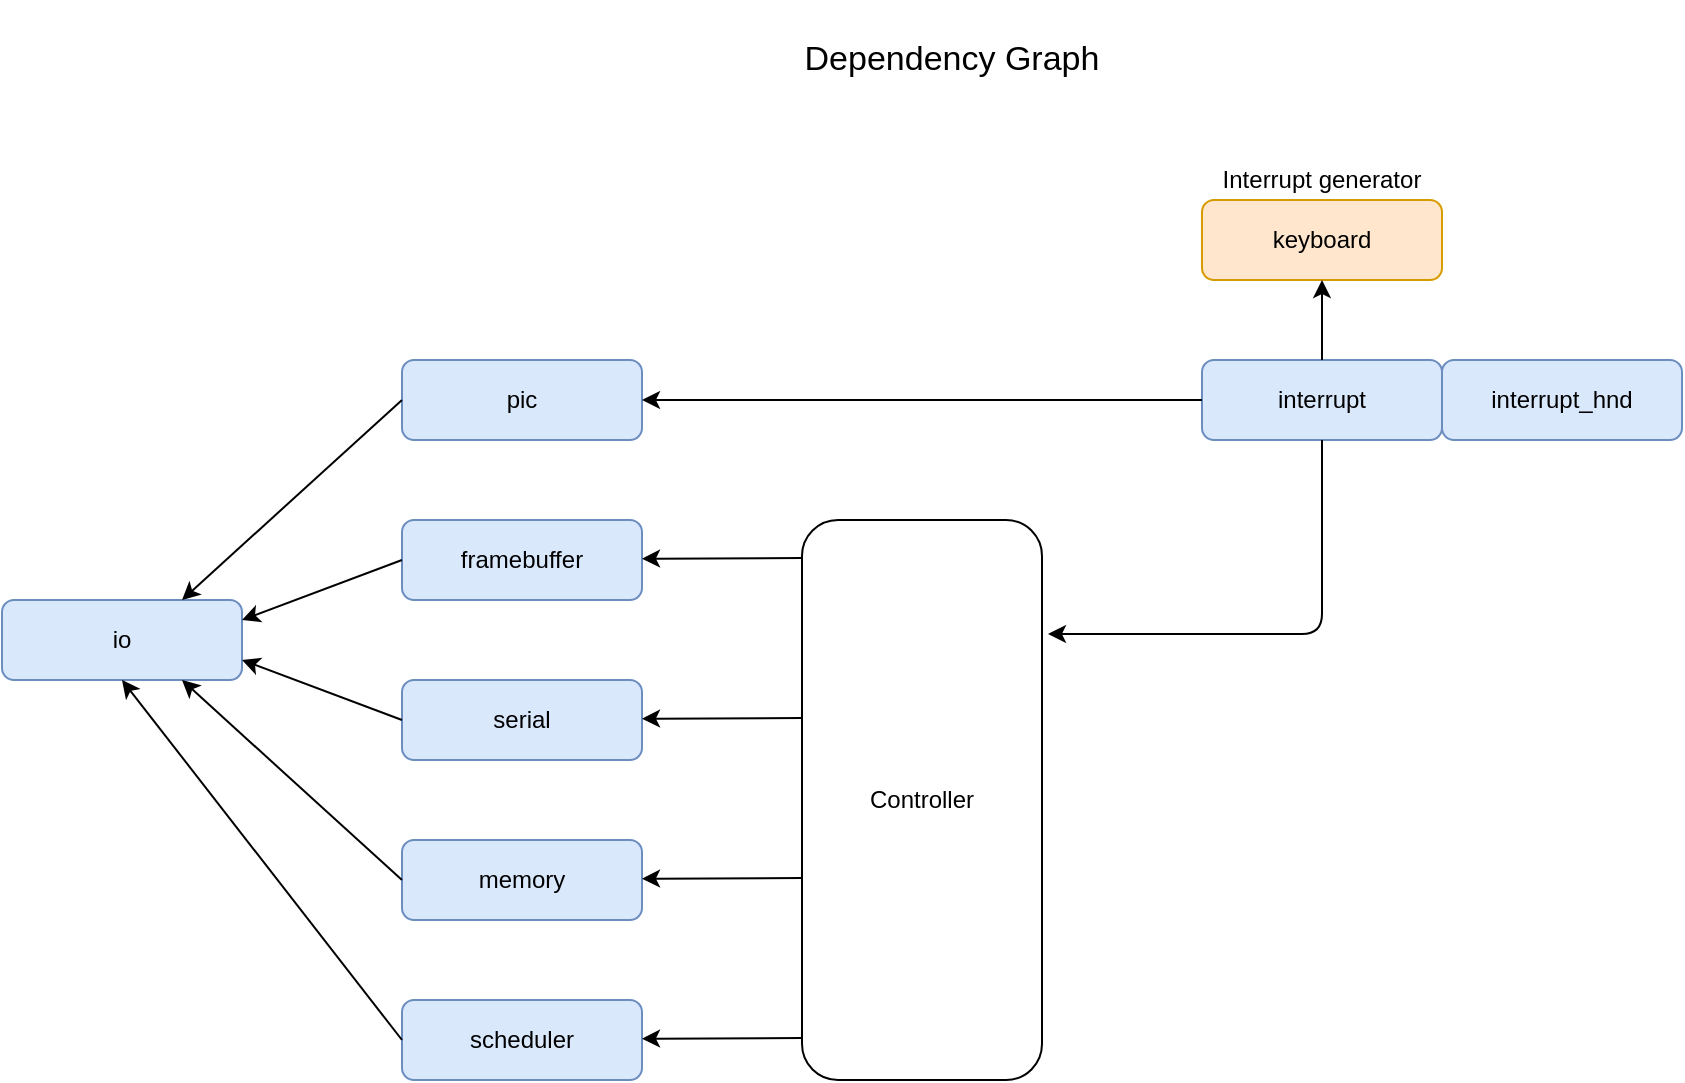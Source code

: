 <mxfile version="12.4.1" type="device" pages="1"><diagram id="1CLw5ttYaPnVriiVXR9Y" name="Page-1"><mxGraphModel dx="1408" dy="742" grid="1" gridSize="10" guides="1" tooltips="1" connect="1" arrows="1" fold="1" page="1" pageScale="1" pageWidth="1920" pageHeight="1200" math="0" shadow="0"><root><mxCell id="0"/><mxCell id="1" parent="0"/><mxCell id="aWIzFXBvw8ljuZDXpBsZ-12" value="io" style="rounded=1;whiteSpace=wrap;html=1;fillColor=#dae8fc;strokeColor=#6c8ebf;" parent="1" vertex="1"><mxGeometry x="160" y="360" width="120" height="40" as="geometry"/></mxCell><mxCell id="aWIzFXBvw8ljuZDXpBsZ-13" value="pic" style="rounded=1;whiteSpace=wrap;html=1;fillColor=#dae8fc;strokeColor=#6c8ebf;" parent="1" vertex="1"><mxGeometry x="360" y="240" width="120" height="40" as="geometry"/></mxCell><mxCell id="aWIzFXBvw8ljuZDXpBsZ-14" value="interrupt" style="rounded=1;whiteSpace=wrap;html=1;fillColor=#dae8fc;strokeColor=#6c8ebf;" parent="1" vertex="1"><mxGeometry x="760" y="240" width="120" height="40" as="geometry"/></mxCell><mxCell id="aWIzFXBvw8ljuZDXpBsZ-15" value="framebuffer" style="rounded=1;whiteSpace=wrap;html=1;fillColor=#dae8fc;strokeColor=#6c8ebf;" parent="1" vertex="1"><mxGeometry x="360" y="320" width="120" height="40" as="geometry"/></mxCell><mxCell id="aWIzFXBvw8ljuZDXpBsZ-16" value="serial" style="rounded=1;whiteSpace=wrap;html=1;fillColor=#dae8fc;strokeColor=#6c8ebf;" parent="1" vertex="1"><mxGeometry x="360" y="400" width="120" height="40" as="geometry"/></mxCell><mxCell id="aWIzFXBvw8ljuZDXpBsZ-17" value="" style="endArrow=classic;html=1;entryX=0.75;entryY=0;entryDx=0;entryDy=0;exitX=0;exitY=0.5;exitDx=0;exitDy=0;" parent="1" source="aWIzFXBvw8ljuZDXpBsZ-13" target="aWIzFXBvw8ljuZDXpBsZ-12" edge="1"><mxGeometry width="50" height="50" relative="1" as="geometry"><mxPoint x="160" y="510" as="sourcePoint"/><mxPoint x="210" y="460" as="targetPoint"/></mxGeometry></mxCell><mxCell id="aWIzFXBvw8ljuZDXpBsZ-18" value="" style="endArrow=classic;html=1;entryX=1;entryY=0.25;entryDx=0;entryDy=0;exitX=0;exitY=0.5;exitDx=0;exitDy=0;" parent="1" source="aWIzFXBvw8ljuZDXpBsZ-15" target="aWIzFXBvw8ljuZDXpBsZ-12" edge="1"><mxGeometry width="50" height="50" relative="1" as="geometry"><mxPoint x="370" y="270" as="sourcePoint"/><mxPoint x="230" y="370" as="targetPoint"/></mxGeometry></mxCell><mxCell id="aWIzFXBvw8ljuZDXpBsZ-19" value="" style="endArrow=classic;html=1;entryX=1;entryY=0.75;entryDx=0;entryDy=0;exitX=0;exitY=0.5;exitDx=0;exitDy=0;" parent="1" source="aWIzFXBvw8ljuZDXpBsZ-16" target="aWIzFXBvw8ljuZDXpBsZ-12" edge="1"><mxGeometry width="50" height="50" relative="1" as="geometry"><mxPoint x="380" y="280" as="sourcePoint"/><mxPoint x="240" y="380" as="targetPoint"/></mxGeometry></mxCell><mxCell id="aWIzFXBvw8ljuZDXpBsZ-20" value="" style="endArrow=classic;html=1;exitX=0;exitY=0.5;exitDx=0;exitDy=0;entryX=1;entryY=0.5;entryDx=0;entryDy=0;" parent="1" source="aWIzFXBvw8ljuZDXpBsZ-14" target="aWIzFXBvw8ljuZDXpBsZ-13" edge="1"><mxGeometry width="50" height="50" relative="1" as="geometry"><mxPoint x="160" y="510" as="sourcePoint"/><mxPoint x="680" y="260" as="targetPoint"/></mxGeometry></mxCell><mxCell id="aWIzFXBvw8ljuZDXpBsZ-21" value="keyboard" style="rounded=1;whiteSpace=wrap;html=1;fillColor=#ffe6cc;strokeColor=#d79b00;" parent="1" vertex="1"><mxGeometry x="760" y="160" width="120" height="40" as="geometry"/></mxCell><mxCell id="aWIzFXBvw8ljuZDXpBsZ-22" value="" style="endArrow=classic;html=1;entryX=0.5;entryY=1;entryDx=0;entryDy=0;exitX=0.5;exitY=0;exitDx=0;exitDy=0;" parent="1" source="aWIzFXBvw8ljuZDXpBsZ-14" target="aWIzFXBvw8ljuZDXpBsZ-21" edge="1"><mxGeometry width="50" height="50" relative="1" as="geometry"><mxPoint x="350" y="510" as="sourcePoint"/><mxPoint x="400" y="460" as="targetPoint"/></mxGeometry></mxCell><mxCell id="aWIzFXBvw8ljuZDXpBsZ-25" value="memory" style="rounded=1;whiteSpace=wrap;html=1;fillColor=#dae8fc;strokeColor=#6c8ebf;" parent="1" vertex="1"><mxGeometry x="360" y="480" width="120" height="40" as="geometry"/></mxCell><mxCell id="aWIzFXBvw8ljuZDXpBsZ-26" value="scheduler" style="rounded=1;whiteSpace=wrap;html=1;fillColor=#dae8fc;strokeColor=#6c8ebf;" parent="1" vertex="1"><mxGeometry x="360" y="560" width="120" height="40" as="geometry"/></mxCell><mxCell id="aWIzFXBvw8ljuZDXpBsZ-27" value="" style="endArrow=classic;html=1;entryX=0.75;entryY=1;entryDx=0;entryDy=0;exitX=0;exitY=0.5;exitDx=0;exitDy=0;" parent="1" source="aWIzFXBvw8ljuZDXpBsZ-25" target="aWIzFXBvw8ljuZDXpBsZ-12" edge="1"><mxGeometry width="50" height="50" relative="1" as="geometry"><mxPoint x="160" y="670" as="sourcePoint"/><mxPoint x="210" y="620" as="targetPoint"/></mxGeometry></mxCell><mxCell id="aWIzFXBvw8ljuZDXpBsZ-28" value="" style="endArrow=classic;html=1;entryX=0.5;entryY=1;entryDx=0;entryDy=0;exitX=0;exitY=0.5;exitDx=0;exitDy=0;" parent="1" source="aWIzFXBvw8ljuZDXpBsZ-26" target="aWIzFXBvw8ljuZDXpBsZ-12" edge="1"><mxGeometry width="50" height="50" relative="1" as="geometry"><mxPoint x="160" y="670" as="sourcePoint"/><mxPoint x="210" y="620" as="targetPoint"/></mxGeometry></mxCell><mxCell id="aWIzFXBvw8ljuZDXpBsZ-29" value="Interrupt generator" style="text;html=1;strokeColor=none;fillColor=none;align=center;verticalAlign=middle;whiteSpace=wrap;rounded=0;" parent="1" vertex="1"><mxGeometry x="760" y="140" width="120" height="20" as="geometry"/></mxCell><mxCell id="aWIzFXBvw8ljuZDXpBsZ-30" value="interrupt_hnd" style="rounded=1;whiteSpace=wrap;html=1;fillColor=#dae8fc;strokeColor=#6c8ebf;" parent="1" vertex="1"><mxGeometry x="880" y="240" width="120" height="40" as="geometry"/></mxCell><mxCell id="aWIzFXBvw8ljuZDXpBsZ-31" value="&lt;font style=&quot;font-size: 17px&quot;&gt;&lt;font style=&quot;font-size: 17px&quot;&gt;Dependency Graph&lt;/font&gt;&lt;/font&gt;" style="text;html=1;strokeColor=none;fillColor=none;align=center;verticalAlign=middle;whiteSpace=wrap;rounded=0;" parent="1" vertex="1"><mxGeometry x="470" y="60" width="330" height="60" as="geometry"/></mxCell><mxCell id="xJ43bdfpHaVk79-gjV_9-1" value="&lt;div&gt;Controller&lt;/div&gt;" style="rounded=1;whiteSpace=wrap;html=1;" vertex="1" parent="1"><mxGeometry x="560" y="320" width="120" height="280" as="geometry"/></mxCell><mxCell id="xJ43bdfpHaVk79-gjV_9-3" value="" style="endArrow=classic;html=1;" edge="1" parent="1"><mxGeometry width="50" height="50" relative="1" as="geometry"><mxPoint x="560" y="339" as="sourcePoint"/><mxPoint x="480" y="339.34" as="targetPoint"/></mxGeometry></mxCell><mxCell id="xJ43bdfpHaVk79-gjV_9-4" value="" style="endArrow=classic;html=1;" edge="1" parent="1"><mxGeometry width="50" height="50" relative="1" as="geometry"><mxPoint x="560" y="419" as="sourcePoint"/><mxPoint x="480" y="419.34" as="targetPoint"/></mxGeometry></mxCell><mxCell id="xJ43bdfpHaVk79-gjV_9-5" value="" style="endArrow=classic;html=1;" edge="1" parent="1"><mxGeometry width="50" height="50" relative="1" as="geometry"><mxPoint x="560" y="499" as="sourcePoint"/><mxPoint x="480" y="499.34" as="targetPoint"/></mxGeometry></mxCell><mxCell id="xJ43bdfpHaVk79-gjV_9-6" value="" style="endArrow=classic;html=1;" edge="1" parent="1"><mxGeometry width="50" height="50" relative="1" as="geometry"><mxPoint x="560" y="579" as="sourcePoint"/><mxPoint x="480" y="579.34" as="targetPoint"/></mxGeometry></mxCell><mxCell id="xJ43bdfpHaVk79-gjV_9-8" value="" style="endArrow=classic;html=1;exitX=0.5;exitY=1;exitDx=0;exitDy=0;" edge="1" parent="1" source="aWIzFXBvw8ljuZDXpBsZ-14"><mxGeometry width="50" height="50" relative="1" as="geometry"><mxPoint x="160" y="670" as="sourcePoint"/><mxPoint x="683" y="377" as="targetPoint"/><Array as="points"><mxPoint x="820" y="377"/></Array></mxGeometry></mxCell></root></mxGraphModel></diagram></mxfile>